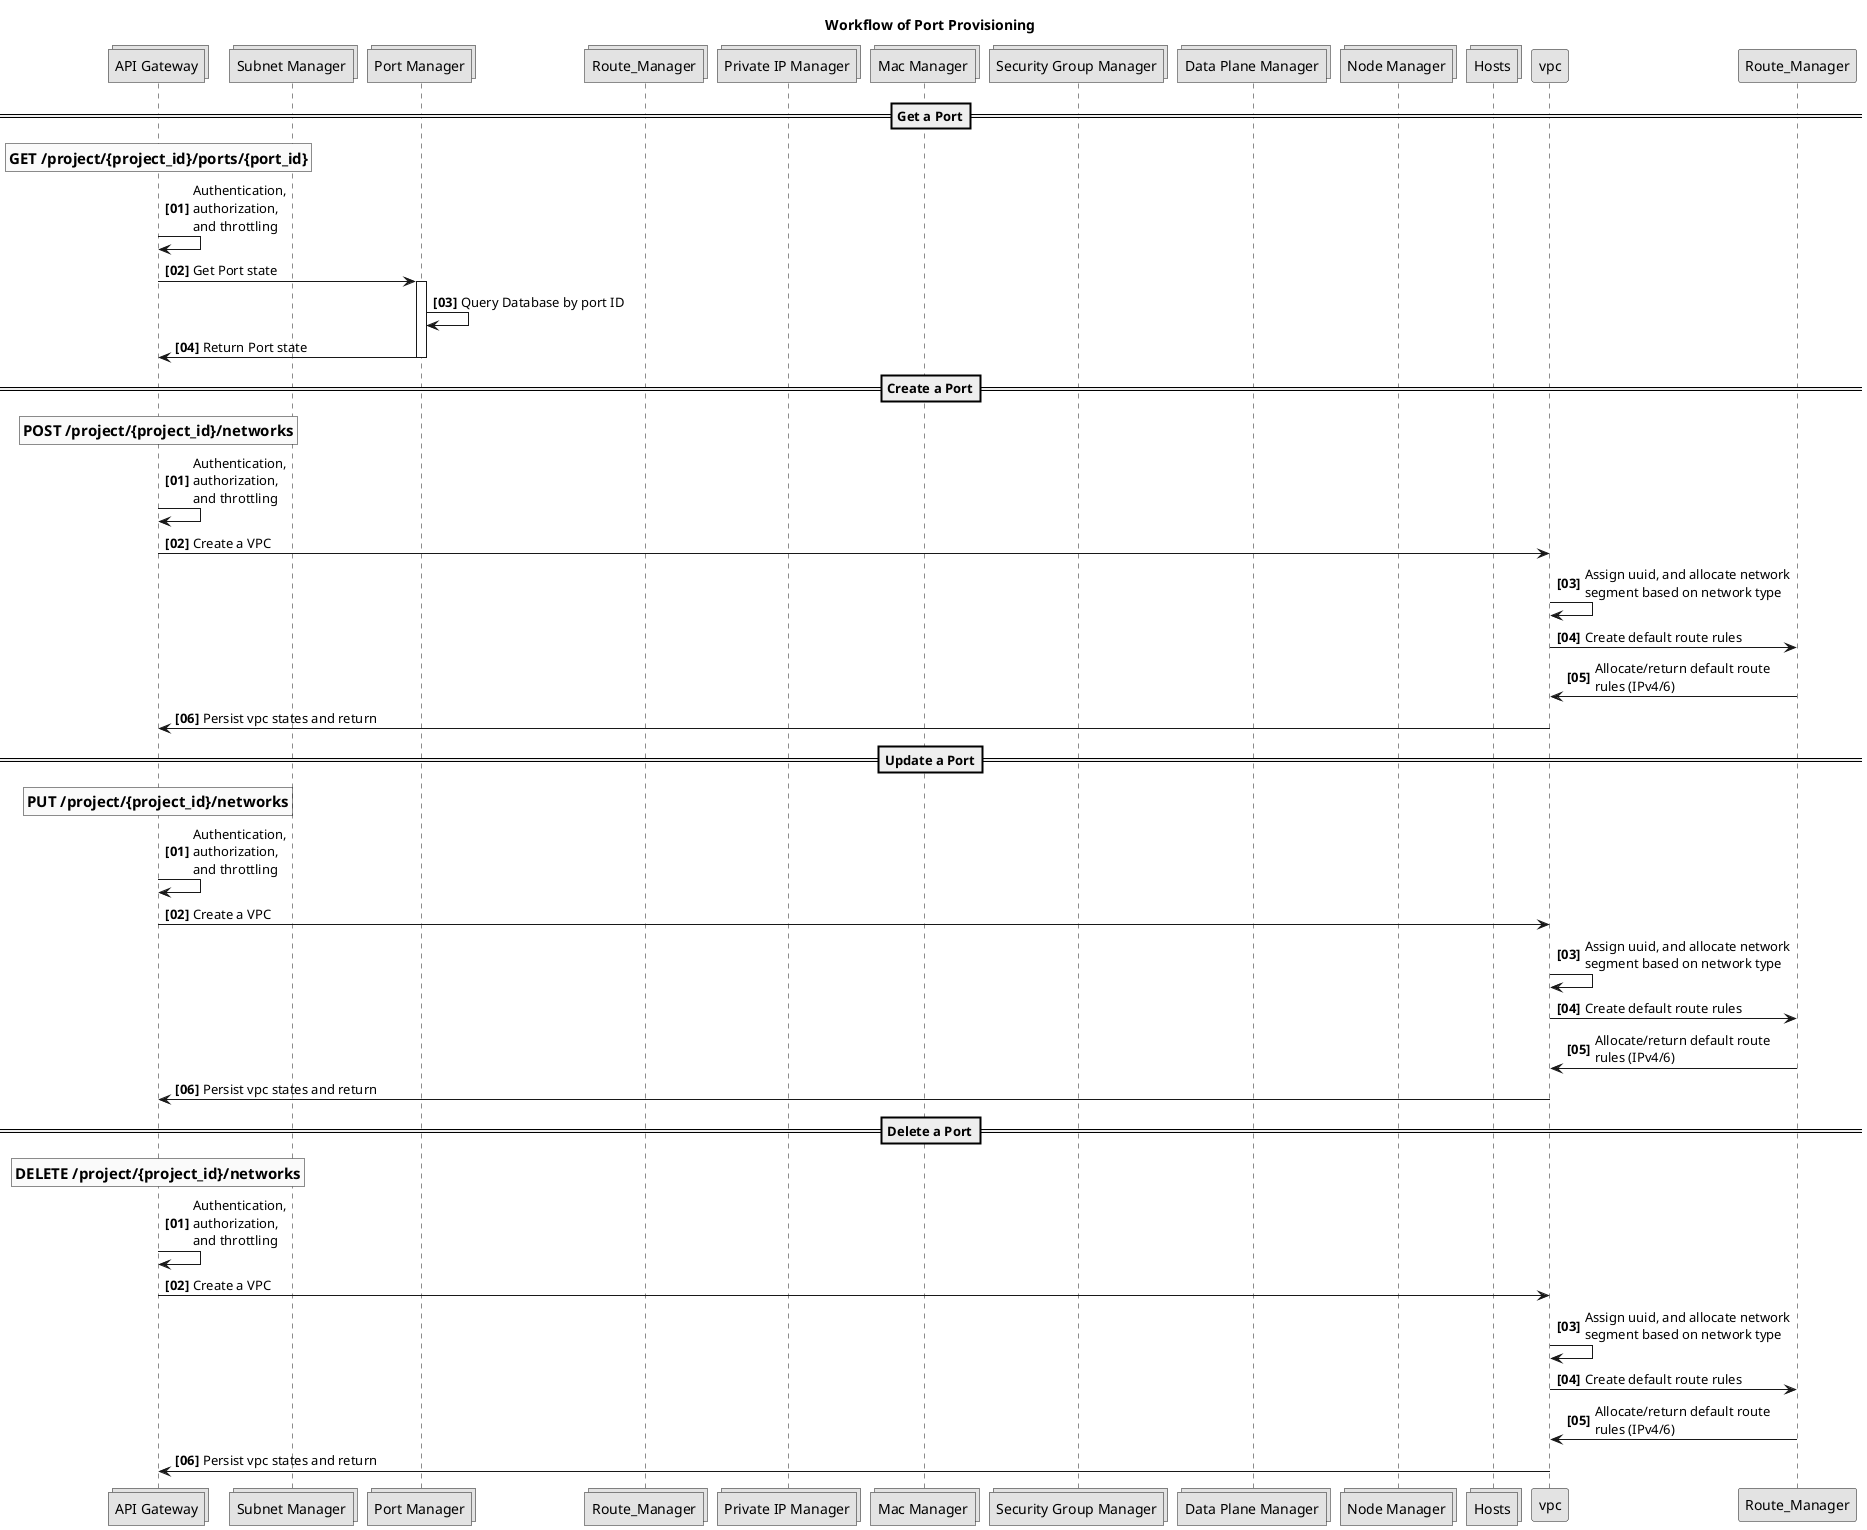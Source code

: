 ' Copyright 2019 The Alcor Authors.

' Licensed under the Apache License, Version 2.0 (the "License");
'        you may not use this file except in compliance with the License.
'        You may obtain a copy of the License at

'        http://www.apache.org/licenses/LICENSE-2.0

'        Unless required by applicable law or agreed to in writing, software
'        distributed under the License is distributed on an "AS IS" BASIS,
'        WITHOUT WARRANTIES OR CONDITIONS OF ANY KIND, either express or implied.
'        See the License for the specific language governing permissions and
'        limitations under the License.

@startuml

title Workflow of Port Provisioning

skinparam monochrome true
collections "API Gateway" as api
collections "Subnet Manager" as subnet
collections "Port Manager" as port
collections "Route_Manager" as route
collections "Private IP Manager" as ip
collections "Mac Manager" as mac
collections "Security Group Manager" as sg
collections "Data Plane Manager" as dp
collections "Node Manager" as nm
collections Hosts as host

==Get a Port==
autonumber "<b>[00]"
rnote over api: ==GET /project/{project_id}/ports/{port_id}
api -> api: Authentication,\nauthorization,\nand throttling
api -> port: Get Port state
activate port
port -> port: Query Database by port ID
port -> api: Return Port state
deactivate port

==Create a Port==
autonumber "<b>[00]"
rnote over api: ==POST /project/{project_id}/networks
api -> api: Authentication,\nauthorization,\nand throttling
api -> vpc: Create a VPC
vpc -> vpc: Assign uuid, and allocate network\nsegment based on network type
vpc -> Route_Manager: Create default route rules
Route_Manager -> vpc: Allocate/return default route\nrules (IPv4/6)
vpc -> api: Persist vpc states and return

==Update a Port==
autonumber "<b>[00]"
rnote over api: ==PUT /project/{project_id}/networks
api -> api: Authentication,\nauthorization,\nand throttling
api -> vpc: Create a VPC
vpc -> vpc: Assign uuid, and allocate network\nsegment based on network type
vpc -> Route_Manager: Create default route rules
Route_Manager -> vpc: Allocate/return default route\nrules (IPv4/6)
vpc -> api: Persist vpc states and return

==Delete a Port==
autonumber "<b>[00]"
rnote over api: ==DELETE /project/{project_id}/networks
api -> api: Authentication,\nauthorization,\nand throttling
api -> vpc: Create a VPC
vpc -> vpc: Assign uuid, and allocate network\nsegment based on network type
vpc -> Route_Manager: Create default route rules
Route_Manager -> vpc: Allocate/return default route\nrules (IPv4/6)
vpc -> api: Persist vpc states and return

@enduml
